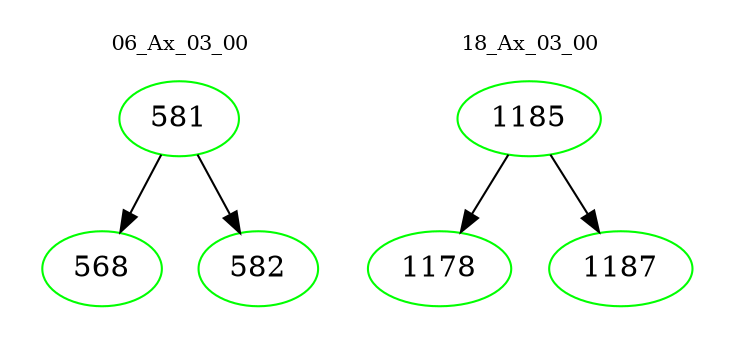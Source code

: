 digraph{
subgraph cluster_0 {
color = white
label = "06_Ax_03_00";
fontsize=10;
T0_581 [label="581", color="green"]
T0_581 -> T0_568 [color="black"]
T0_568 [label="568", color="green"]
T0_581 -> T0_582 [color="black"]
T0_582 [label="582", color="green"]
}
subgraph cluster_1 {
color = white
label = "18_Ax_03_00";
fontsize=10;
T1_1185 [label="1185", color="green"]
T1_1185 -> T1_1178 [color="black"]
T1_1178 [label="1178", color="green"]
T1_1185 -> T1_1187 [color="black"]
T1_1187 [label="1187", color="green"]
}
}
